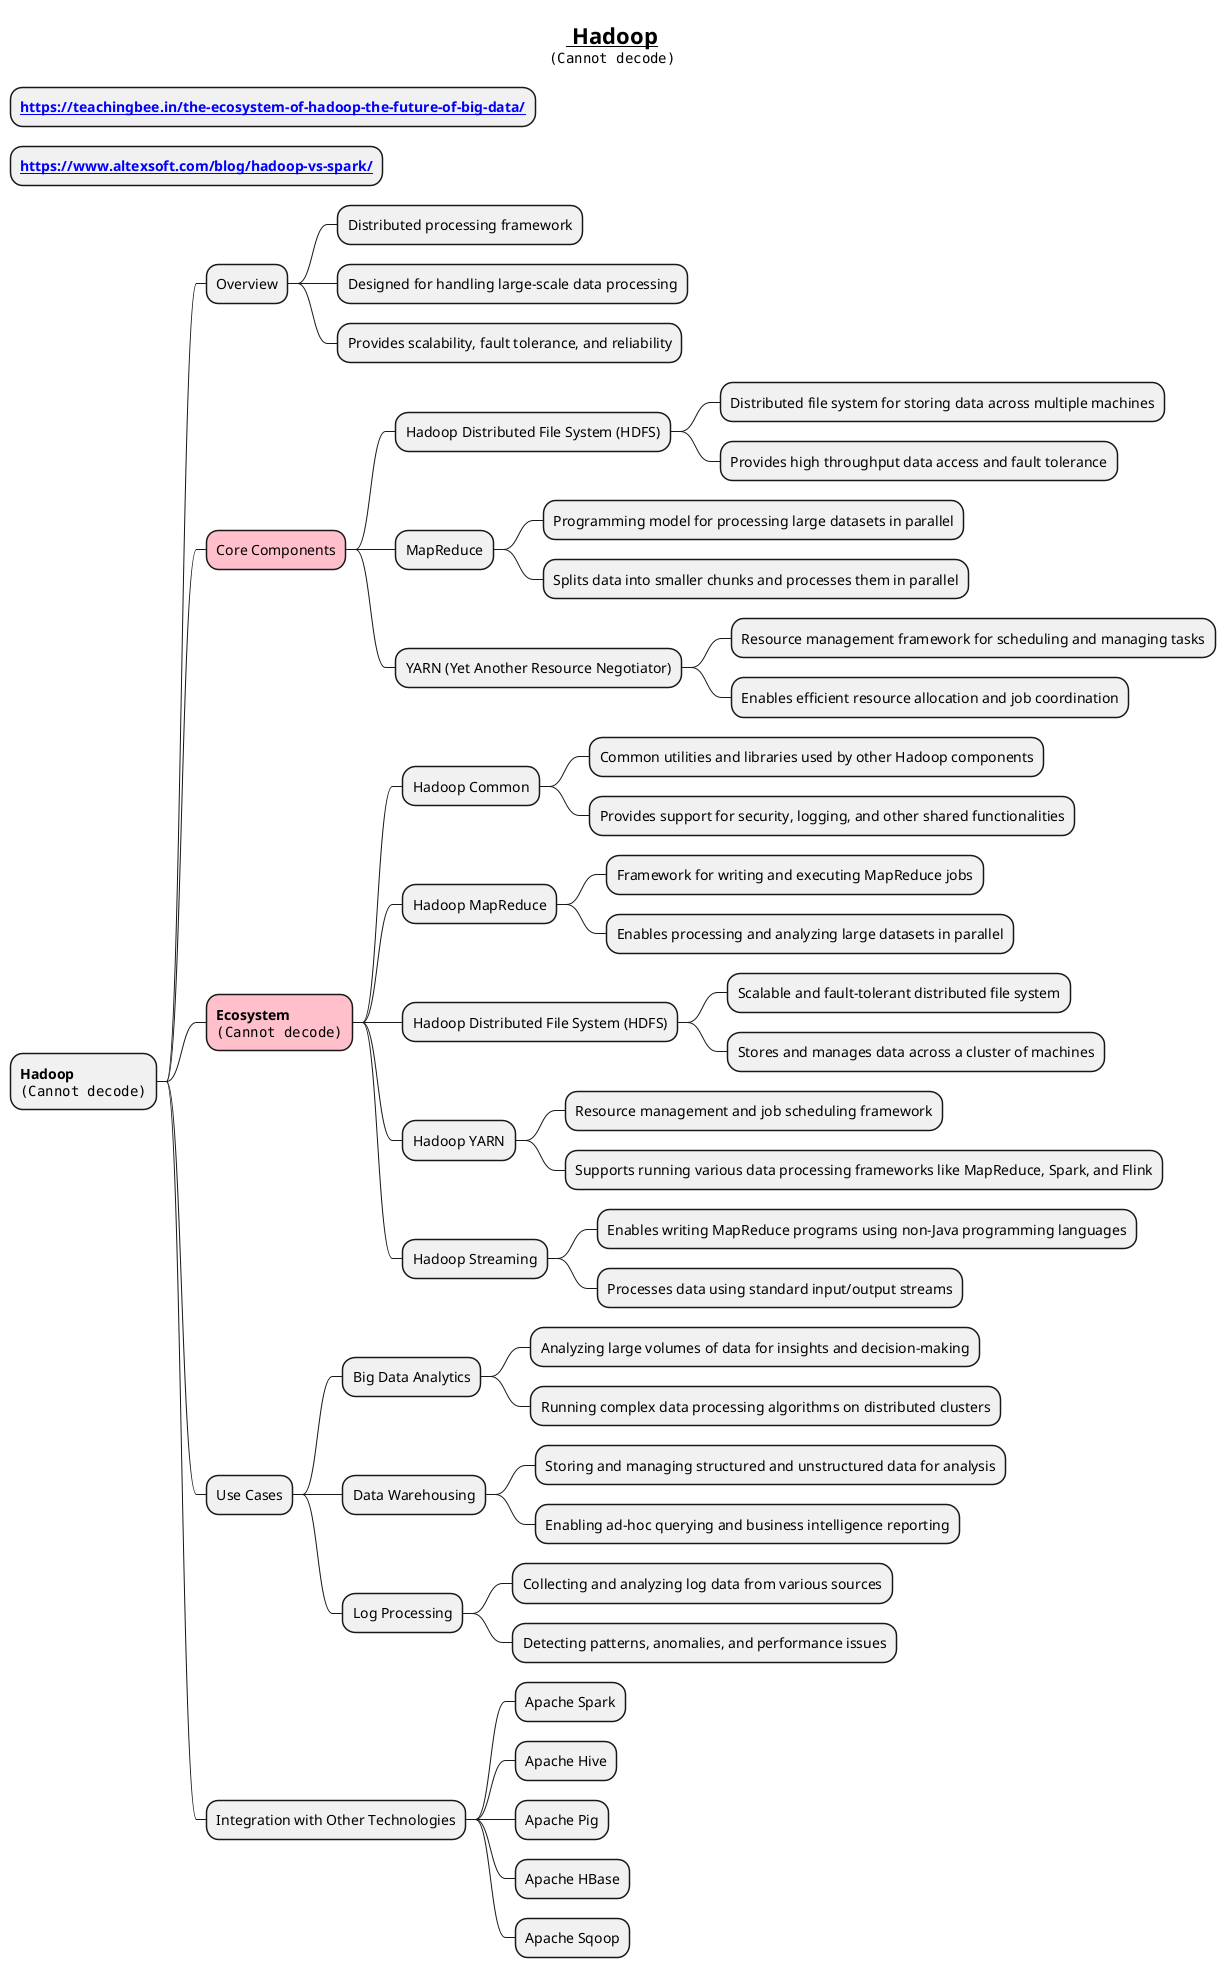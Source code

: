 @startmindmap
title =__ Hadoop__ \n<img:images/img_6.png>
* **[[https://teachingbee.in/the-ecosystem-of-hadoop-the-future-of-big-data/]]**
* **[[https://www.altexsoft.com/blog/hadoop-vs-spark/]]**

* **Hadoop** \n<img:images/img_5.png>
** Overview
*** Distributed processing framework
*** Designed for handling large-scale data processing
*** Provides scalability, fault tolerance, and reliability
**[#pink] Core Components
*** Hadoop Distributed File System (HDFS)
**** Distributed file system for storing data across multiple machines
**** Provides high throughput data access and fault tolerance
*** MapReduce
**** Programming model for processing large datasets in parallel
**** Splits data into smaller chunks and processes them in parallel
*** YARN (Yet Another Resource Negotiator)
**** Resource management framework for scheduling and managing tasks
**** Enables efficient resource allocation and job coordination
**[#pink] **Ecosystem** \n<img:images/img_7.png>
*** Hadoop Common
**** Common utilities and libraries used by other Hadoop components
**** Provides support for security, logging, and other shared functionalities
*** Hadoop MapReduce
**** Framework for writing and executing MapReduce jobs
**** Enables processing and analyzing large datasets in parallel
*** Hadoop Distributed File System (HDFS)
**** Scalable and fault-tolerant distributed file system
**** Stores and manages data across a cluster of machines
*** Hadoop YARN
**** Resource management and job scheduling framework
**** Supports running various data processing frameworks like MapReduce, Spark, and Flink
*** Hadoop Streaming
**** Enables writing MapReduce programs using non-Java programming languages
**** Processes data using standard input/output streams
** Use Cases
*** Big Data Analytics
**** Analyzing large volumes of data for insights and decision-making
**** Running complex data processing algorithms on distributed clusters
*** Data Warehousing
**** Storing and managing structured and unstructured data for analysis
**** Enabling ad-hoc querying and business intelligence reporting
*** Log Processing
**** Collecting and analyzing log data from various sources
**** Detecting patterns, anomalies, and performance issues
** Integration with Other Technologies
*** Apache Spark
*** Apache Hive
*** Apache Pig
*** Apache HBase
*** Apache Sqoop
@endmindmap
